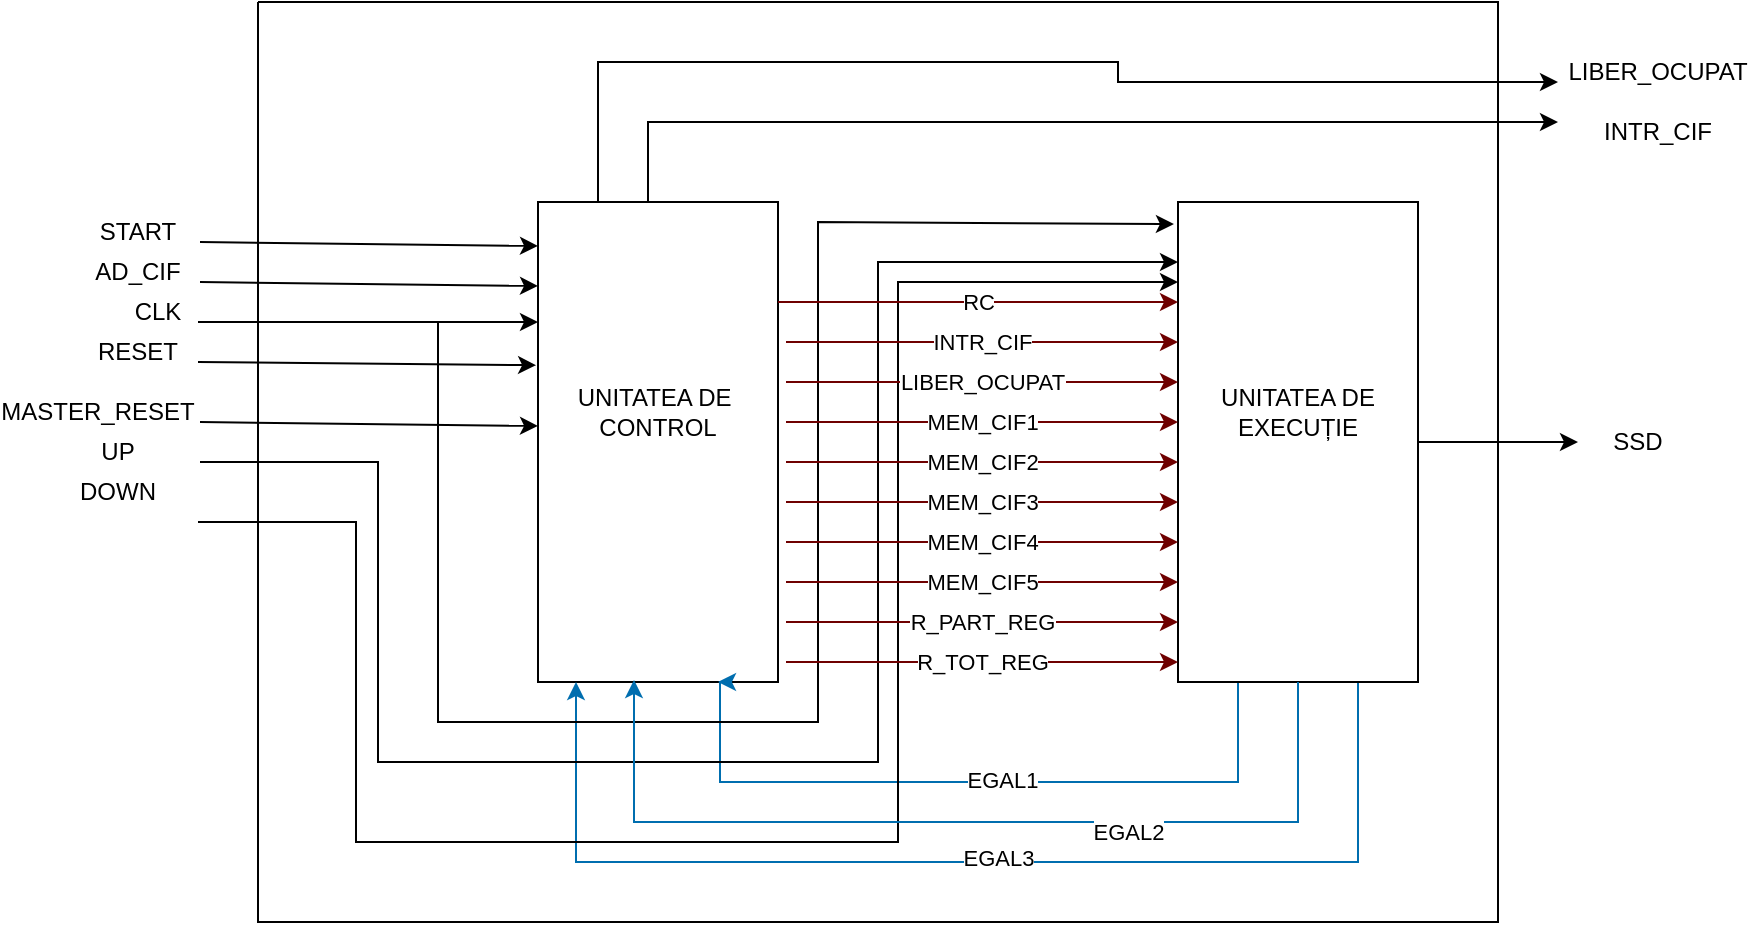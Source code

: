 <mxfile version="21.3.5" type="device">
  <diagram name="Page-1" id="tjMLy3e9W4_cnaeNJdZX">
    <mxGraphModel dx="2284" dy="760" grid="1" gridSize="10" guides="1" tooltips="1" connect="1" arrows="1" fold="1" page="1" pageScale="1" pageWidth="850" pageHeight="1100" math="0" shadow="0">
      <root>
        <mxCell id="0" />
        <mxCell id="1" parent="0" />
        <mxCell id="d11FBygV71W9qW5zlj42-34" style="edgeStyle=orthogonalEdgeStyle;rounded=0;orthogonalLoop=1;jettySize=auto;html=1;exitX=0.25;exitY=0;exitDx=0;exitDy=0;" parent="1" source="d11FBygV71W9qW5zlj42-1" edge="1">
          <mxGeometry relative="1" as="geometry">
            <mxPoint x="700" y="140" as="targetPoint" />
            <Array as="points">
              <mxPoint x="220" y="130" />
              <mxPoint x="480" y="130" />
            </Array>
          </mxGeometry>
        </mxCell>
        <mxCell id="d11FBygV71W9qW5zlj42-1" value="" style="rounded=0;whiteSpace=wrap;html=1;" parent="1" vertex="1">
          <mxGeometry x="190" y="200" width="120" height="240" as="geometry" />
        </mxCell>
        <mxCell id="d11FBygV71W9qW5zlj42-38" style="edgeStyle=orthogonalEdgeStyle;rounded=0;orthogonalLoop=1;jettySize=auto;html=1;exitX=1;exitY=0.5;exitDx=0;exitDy=0;entryX=0;entryY=0.5;entryDx=0;entryDy=0;" parent="1" source="d11FBygV71W9qW5zlj42-2" target="d11FBygV71W9qW5zlj42-39" edge="1">
          <mxGeometry relative="1" as="geometry">
            <mxPoint x="680" y="320.333" as="targetPoint" />
          </mxGeometry>
        </mxCell>
        <mxCell id="pYYE9GU2KqEAjfHzNZUf-39" style="edgeStyle=orthogonalEdgeStyle;rounded=0;orthogonalLoop=1;jettySize=auto;html=1;exitX=0.25;exitY=1;exitDx=0;exitDy=0;entryX=0.75;entryY=1;entryDx=0;entryDy=0;fillColor=#1ba1e2;strokeColor=#006EAF;" edge="1" parent="1" source="d11FBygV71W9qW5zlj42-2" target="d11FBygV71W9qW5zlj42-1">
          <mxGeometry relative="1" as="geometry">
            <mxPoint x="280" y="540" as="targetPoint" />
            <Array as="points">
              <mxPoint x="540" y="490" />
              <mxPoint x="281" y="490" />
            </Array>
          </mxGeometry>
        </mxCell>
        <mxCell id="pYYE9GU2KqEAjfHzNZUf-44" value="EGAL1" style="edgeLabel;html=1;align=center;verticalAlign=middle;resizable=0;points=[];" vertex="1" connectable="0" parent="pYYE9GU2KqEAjfHzNZUf-39">
          <mxGeometry x="-0.064" y="-1" relative="1" as="geometry">
            <mxPoint as="offset" />
          </mxGeometry>
        </mxCell>
        <mxCell id="pYYE9GU2KqEAjfHzNZUf-43" style="edgeStyle=orthogonalEdgeStyle;rounded=0;orthogonalLoop=1;jettySize=auto;html=1;exitX=0.75;exitY=1;exitDx=0;exitDy=0;fillColor=#1ba1e2;strokeColor=#006EAF;" edge="1" parent="1" source="d11FBygV71W9qW5zlj42-2">
          <mxGeometry relative="1" as="geometry">
            <mxPoint x="209" y="440" as="targetPoint" />
            <Array as="points">
              <mxPoint x="600" y="530" />
              <mxPoint x="209" y="530" />
            </Array>
          </mxGeometry>
        </mxCell>
        <mxCell id="pYYE9GU2KqEAjfHzNZUf-46" value="EGAL3" style="edgeLabel;html=1;align=center;verticalAlign=middle;resizable=0;points=[];" vertex="1" connectable="0" parent="pYYE9GU2KqEAjfHzNZUf-43">
          <mxGeometry x="-0.053" y="-2" relative="1" as="geometry">
            <mxPoint as="offset" />
          </mxGeometry>
        </mxCell>
        <mxCell id="d11FBygV71W9qW5zlj42-2" value="" style="rounded=0;whiteSpace=wrap;html=1;" parent="1" vertex="1">
          <mxGeometry x="510" y="200" width="120" height="240" as="geometry" />
        </mxCell>
        <mxCell id="d11FBygV71W9qW5zlj42-8" value="" style="endArrow=classic;html=1;rounded=0;entryX=0;entryY=0.25;entryDx=0;entryDy=0;" parent="1" target="d11FBygV71W9qW5zlj42-1" edge="1">
          <mxGeometry width="50" height="50" relative="1" as="geometry">
            <mxPoint x="20" y="260" as="sourcePoint" />
            <mxPoint x="90" y="260" as="targetPoint" />
          </mxGeometry>
        </mxCell>
        <mxCell id="d11FBygV71W9qW5zlj42-9" value="" style="endArrow=classic;html=1;rounded=0;entryX=-0.008;entryY=0.34;entryDx=0;entryDy=0;entryPerimeter=0;" parent="1" target="d11FBygV71W9qW5zlj42-1" edge="1">
          <mxGeometry width="50" height="50" relative="1" as="geometry">
            <mxPoint x="20" y="280" as="sourcePoint" />
            <mxPoint x="70" y="250" as="targetPoint" />
            <Array as="points" />
          </mxGeometry>
        </mxCell>
        <mxCell id="d11FBygV71W9qW5zlj42-11" value="" style="endArrow=classic;html=1;rounded=0;entryX=-0.008;entryY=0.34;entryDx=0;entryDy=0;entryPerimeter=0;" parent="1" edge="1">
          <mxGeometry width="50" height="50" relative="1" as="geometry">
            <mxPoint x="21" y="310" as="sourcePoint" />
            <mxPoint x="190" y="312" as="targetPoint" />
            <Array as="points" />
          </mxGeometry>
        </mxCell>
        <mxCell id="d11FBygV71W9qW5zlj42-13" value="" style="endArrow=classic;html=1;rounded=0;entryX=0;entryY=0.125;entryDx=0;entryDy=0;entryPerimeter=0;" parent="1" target="d11FBygV71W9qW5zlj42-2" edge="1">
          <mxGeometry width="50" height="50" relative="1" as="geometry">
            <mxPoint x="21" y="330" as="sourcePoint" />
            <mxPoint x="440" y="480" as="targetPoint" />
            <Array as="points">
              <mxPoint x="110" y="330" />
              <mxPoint x="110" y="480" />
              <mxPoint x="360" y="480" />
              <mxPoint x="360" y="230" />
            </Array>
          </mxGeometry>
        </mxCell>
        <mxCell id="d11FBygV71W9qW5zlj42-14" value="" style="endArrow=classic;html=1;rounded=0;entryX=-0.008;entryY=0.34;entryDx=0;entryDy=0;entryPerimeter=0;" parent="1" edge="1">
          <mxGeometry width="50" height="50" relative="1" as="geometry">
            <mxPoint x="21" y="240" as="sourcePoint" />
            <mxPoint x="190" y="242" as="targetPoint" />
            <Array as="points" />
          </mxGeometry>
        </mxCell>
        <mxCell id="d11FBygV71W9qW5zlj42-15" value="" style="endArrow=classic;html=1;rounded=0;" parent="1" edge="1">
          <mxGeometry width="50" height="50" relative="1" as="geometry">
            <mxPoint x="20" y="360" as="sourcePoint" />
            <mxPoint x="510" y="240" as="targetPoint" />
            <Array as="points">
              <mxPoint x="99" y="360" />
              <mxPoint x="99" y="520" />
              <mxPoint x="370" y="520" />
              <mxPoint x="370" y="240" />
            </Array>
          </mxGeometry>
        </mxCell>
        <mxCell id="d11FBygV71W9qW5zlj42-16" value="" style="endArrow=classic;html=1;rounded=0;entryX=-0.008;entryY=0.34;entryDx=0;entryDy=0;entryPerimeter=0;" parent="1" edge="1">
          <mxGeometry width="50" height="50" relative="1" as="geometry">
            <mxPoint x="21" y="220" as="sourcePoint" />
            <mxPoint x="190" y="222" as="targetPoint" />
            <Array as="points" />
          </mxGeometry>
        </mxCell>
        <mxCell id="d11FBygV71W9qW5zlj42-19" value="START" style="text;html=1;strokeColor=none;fillColor=none;align=center;verticalAlign=middle;whiteSpace=wrap;rounded=0;" parent="1" vertex="1">
          <mxGeometry x="-40" y="200" width="60" height="30" as="geometry" />
        </mxCell>
        <mxCell id="d11FBygV71W9qW5zlj42-22" value="AD_CIF" style="text;html=1;strokeColor=none;fillColor=none;align=center;verticalAlign=middle;whiteSpace=wrap;rounded=0;" parent="1" vertex="1">
          <mxGeometry x="-40" y="220" width="60" height="30" as="geometry" />
        </mxCell>
        <mxCell id="d11FBygV71W9qW5zlj42-23" value="CLK" style="text;html=1;strokeColor=none;fillColor=none;align=center;verticalAlign=middle;whiteSpace=wrap;rounded=0;" parent="1" vertex="1">
          <mxGeometry x="-30" y="240" width="60" height="30" as="geometry" />
        </mxCell>
        <mxCell id="d11FBygV71W9qW5zlj42-24" value="RESET" style="text;html=1;strokeColor=none;fillColor=none;align=center;verticalAlign=middle;whiteSpace=wrap;rounded=0;" parent="1" vertex="1">
          <mxGeometry x="-40" y="260" width="60" height="30" as="geometry" />
        </mxCell>
        <mxCell id="d11FBygV71W9qW5zlj42-25" value="MASTER_RESET" style="text;html=1;strokeColor=none;fillColor=none;align=center;verticalAlign=middle;whiteSpace=wrap;rounded=0;" parent="1" vertex="1">
          <mxGeometry x="-60" y="290" width="60" height="30" as="geometry" />
        </mxCell>
        <mxCell id="d11FBygV71W9qW5zlj42-26" value="UP" style="text;html=1;strokeColor=none;fillColor=none;align=center;verticalAlign=middle;whiteSpace=wrap;rounded=0;" parent="1" vertex="1">
          <mxGeometry x="-50" y="310" width="60" height="30" as="geometry" />
        </mxCell>
        <mxCell id="d11FBygV71W9qW5zlj42-27" value="DOWN" style="text;html=1;strokeColor=none;fillColor=none;align=center;verticalAlign=middle;whiteSpace=wrap;rounded=0;" parent="1" vertex="1">
          <mxGeometry x="-50" y="330" width="60" height="30" as="geometry" />
        </mxCell>
        <mxCell id="d11FBygV71W9qW5zlj42-30" value="UNITATEA DE&amp;nbsp;&lt;br&gt;CONTROL" style="text;html=1;strokeColor=none;fillColor=none;align=center;verticalAlign=middle;whiteSpace=wrap;rounded=0;" parent="1" vertex="1">
          <mxGeometry x="205" y="290" width="90" height="30" as="geometry" />
        </mxCell>
        <mxCell id="d11FBygV71W9qW5zlj42-31" value="UNITATEA DE&lt;br&gt;EXECUȚIE" style="text;html=1;strokeColor=none;fillColor=none;align=center;verticalAlign=middle;whiteSpace=wrap;rounded=0;" parent="1" vertex="1">
          <mxGeometry x="530" y="290" width="80" height="30" as="geometry" />
        </mxCell>
        <mxCell id="d11FBygV71W9qW5zlj42-32" value="" style="endArrow=classic;html=1;rounded=0;entryX=-0.017;entryY=0.046;entryDx=0;entryDy=0;entryPerimeter=0;" parent="1" edge="1" target="d11FBygV71W9qW5zlj42-2">
          <mxGeometry width="50" height="50" relative="1" as="geometry">
            <mxPoint x="140" y="260" as="sourcePoint" />
            <mxPoint x="510" y="210" as="targetPoint" />
            <Array as="points">
              <mxPoint x="140" y="460" />
              <mxPoint x="330" y="460" />
              <mxPoint x="330" y="210" />
            </Array>
          </mxGeometry>
        </mxCell>
        <mxCell id="d11FBygV71W9qW5zlj42-37" value="" style="endArrow=classic;html=1;rounded=0;" parent="1" edge="1">
          <mxGeometry width="50" height="50" relative="1" as="geometry">
            <mxPoint x="245" y="200" as="sourcePoint" />
            <mxPoint x="700" y="160" as="targetPoint" />
            <Array as="points">
              <mxPoint x="245" y="160" />
              <mxPoint x="360" y="160" />
            </Array>
          </mxGeometry>
        </mxCell>
        <mxCell id="d11FBygV71W9qW5zlj42-39" value="SSD" style="text;html=1;strokeColor=none;fillColor=none;align=center;verticalAlign=middle;whiteSpace=wrap;rounded=0;" parent="1" vertex="1">
          <mxGeometry x="710" y="305" width="60" height="30" as="geometry" />
        </mxCell>
        <mxCell id="d11FBygV71W9qW5zlj42-40" value="LIBER_OCUPAT" style="text;html=1;strokeColor=none;fillColor=none;align=center;verticalAlign=middle;whiteSpace=wrap;rounded=0;" parent="1" vertex="1">
          <mxGeometry x="720" y="120" width="60" height="30" as="geometry" />
        </mxCell>
        <mxCell id="d11FBygV71W9qW5zlj42-41" value="INTR_CIF" style="text;html=1;strokeColor=none;fillColor=none;align=center;verticalAlign=middle;whiteSpace=wrap;rounded=0;" parent="1" vertex="1">
          <mxGeometry x="720" y="150" width="60" height="30" as="geometry" />
        </mxCell>
        <mxCell id="d11FBygV71W9qW5zlj42-44" value="" style="endArrow=none;html=1;rounded=0;" parent="1" edge="1">
          <mxGeometry width="50" height="50" relative="1" as="geometry">
            <mxPoint x="50" y="100" as="sourcePoint" />
            <mxPoint x="50" y="100" as="targetPoint" />
            <Array as="points">
              <mxPoint x="670" y="100" />
              <mxPoint x="670" y="560" />
              <mxPoint x="50" y="560" />
            </Array>
          </mxGeometry>
        </mxCell>
        <mxCell id="pYYE9GU2KqEAjfHzNZUf-2" value="" style="endArrow=classic;html=1;rounded=0;fillColor=#a20025;strokeColor=#6F0000;" edge="1" parent="1">
          <mxGeometry relative="1" as="geometry">
            <mxPoint x="310" y="250" as="sourcePoint" />
            <mxPoint x="510" y="250" as="targetPoint" />
          </mxGeometry>
        </mxCell>
        <mxCell id="pYYE9GU2KqEAjfHzNZUf-3" value="RC" style="edgeLabel;resizable=0;html=1;align=center;verticalAlign=middle;" connectable="0" vertex="1" parent="pYYE9GU2KqEAjfHzNZUf-2">
          <mxGeometry relative="1" as="geometry" />
        </mxCell>
        <mxCell id="pYYE9GU2KqEAjfHzNZUf-4" value="INTR_CIF" style="endArrow=classic;html=1;rounded=0;entryX=-0.033;entryY=0.333;entryDx=0;entryDy=0;entryPerimeter=0;fillColor=#a20025;strokeColor=#6F0000;" edge="1" parent="1">
          <mxGeometry relative="1" as="geometry">
            <mxPoint x="314" y="270" as="sourcePoint" />
            <mxPoint x="510" y="270" as="targetPoint" />
          </mxGeometry>
        </mxCell>
        <mxCell id="pYYE9GU2KqEAjfHzNZUf-18" value="" style="endArrow=classic;html=1;rounded=0;entryX=-0.033;entryY=0.333;entryDx=0;entryDy=0;entryPerimeter=0;fillColor=#a20025;strokeColor=#6F0000;" edge="1" parent="1">
          <mxGeometry relative="1" as="geometry">
            <mxPoint x="314" y="290" as="sourcePoint" />
            <mxPoint x="510" y="290" as="targetPoint" />
          </mxGeometry>
        </mxCell>
        <mxCell id="pYYE9GU2KqEAjfHzNZUf-19" value="LIBER_OCUPAT" style="edgeLabel;resizable=0;html=1;align=center;verticalAlign=middle;" connectable="0" vertex="1" parent="pYYE9GU2KqEAjfHzNZUf-18">
          <mxGeometry relative="1" as="geometry" />
        </mxCell>
        <mxCell id="pYYE9GU2KqEAjfHzNZUf-22" value="" style="endArrow=classic;html=1;rounded=0;entryX=-0.033;entryY=0.333;entryDx=0;entryDy=0;entryPerimeter=0;fillColor=#a20025;strokeColor=#6F0000;" edge="1" parent="1">
          <mxGeometry relative="1" as="geometry">
            <mxPoint x="314" y="310" as="sourcePoint" />
            <mxPoint x="510" y="310" as="targetPoint" />
          </mxGeometry>
        </mxCell>
        <mxCell id="pYYE9GU2KqEAjfHzNZUf-23" value="MEM_CIF1" style="edgeLabel;resizable=0;html=1;align=center;verticalAlign=middle;" connectable="0" vertex="1" parent="pYYE9GU2KqEAjfHzNZUf-22">
          <mxGeometry relative="1" as="geometry" />
        </mxCell>
        <mxCell id="pYYE9GU2KqEAjfHzNZUf-24" value="" style="endArrow=classic;html=1;rounded=0;entryX=-0.033;entryY=0.333;entryDx=0;entryDy=0;entryPerimeter=0;fillColor=#a20025;strokeColor=#6F0000;" edge="1" parent="1">
          <mxGeometry relative="1" as="geometry">
            <mxPoint x="314" y="330" as="sourcePoint" />
            <mxPoint x="510" y="330" as="targetPoint" />
          </mxGeometry>
        </mxCell>
        <mxCell id="pYYE9GU2KqEAjfHzNZUf-25" value="MEM_CIF2" style="edgeLabel;resizable=0;html=1;align=center;verticalAlign=middle;" connectable="0" vertex="1" parent="pYYE9GU2KqEAjfHzNZUf-24">
          <mxGeometry relative="1" as="geometry" />
        </mxCell>
        <mxCell id="pYYE9GU2KqEAjfHzNZUf-26" value="" style="endArrow=classic;html=1;rounded=0;entryX=-0.033;entryY=0.333;entryDx=0;entryDy=0;entryPerimeter=0;fillColor=#a20025;strokeColor=#6F0000;" edge="1" parent="1">
          <mxGeometry relative="1" as="geometry">
            <mxPoint x="314" y="350" as="sourcePoint" />
            <mxPoint x="510" y="350" as="targetPoint" />
          </mxGeometry>
        </mxCell>
        <mxCell id="pYYE9GU2KqEAjfHzNZUf-27" value="MEM_CIF3" style="edgeLabel;resizable=0;html=1;align=center;verticalAlign=middle;" connectable="0" vertex="1" parent="pYYE9GU2KqEAjfHzNZUf-26">
          <mxGeometry relative="1" as="geometry" />
        </mxCell>
        <mxCell id="pYYE9GU2KqEAjfHzNZUf-28" value="" style="endArrow=classic;html=1;rounded=0;entryX=-0.033;entryY=0.333;entryDx=0;entryDy=0;entryPerimeter=0;fillColor=#a20025;strokeColor=#6F0000;" edge="1" parent="1">
          <mxGeometry relative="1" as="geometry">
            <mxPoint x="314" y="370" as="sourcePoint" />
            <mxPoint x="510" y="370" as="targetPoint" />
          </mxGeometry>
        </mxCell>
        <mxCell id="pYYE9GU2KqEAjfHzNZUf-29" value="MEM_CIF4" style="edgeLabel;resizable=0;html=1;align=center;verticalAlign=middle;" connectable="0" vertex="1" parent="pYYE9GU2KqEAjfHzNZUf-28">
          <mxGeometry relative="1" as="geometry" />
        </mxCell>
        <mxCell id="pYYE9GU2KqEAjfHzNZUf-30" value="" style="endArrow=classic;html=1;rounded=0;entryX=-0.033;entryY=0.333;entryDx=0;entryDy=0;entryPerimeter=0;fillColor=#a20025;strokeColor=#6F0000;" edge="1" parent="1">
          <mxGeometry relative="1" as="geometry">
            <mxPoint x="314" y="390" as="sourcePoint" />
            <mxPoint x="510" y="390" as="targetPoint" />
          </mxGeometry>
        </mxCell>
        <mxCell id="pYYE9GU2KqEAjfHzNZUf-31" value="MEM_CIF5" style="edgeLabel;resizable=0;html=1;align=center;verticalAlign=middle;" connectable="0" vertex="1" parent="pYYE9GU2KqEAjfHzNZUf-30">
          <mxGeometry relative="1" as="geometry" />
        </mxCell>
        <mxCell id="pYYE9GU2KqEAjfHzNZUf-33" value="" style="endArrow=classic;html=1;rounded=0;entryX=-0.033;entryY=0.333;entryDx=0;entryDy=0;entryPerimeter=0;fillColor=#a20025;strokeColor=#6F0000;" edge="1" parent="1">
          <mxGeometry relative="1" as="geometry">
            <mxPoint x="314" y="410" as="sourcePoint" />
            <mxPoint x="510" y="410" as="targetPoint" />
          </mxGeometry>
        </mxCell>
        <mxCell id="pYYE9GU2KqEAjfHzNZUf-34" value="R_PART_REG" style="edgeLabel;resizable=0;html=1;align=center;verticalAlign=middle;" connectable="0" vertex="1" parent="pYYE9GU2KqEAjfHzNZUf-33">
          <mxGeometry relative="1" as="geometry">
            <mxPoint as="offset" />
          </mxGeometry>
        </mxCell>
        <mxCell id="pYYE9GU2KqEAjfHzNZUf-35" value="" style="endArrow=classic;html=1;rounded=0;entryX=-0.033;entryY=0.333;entryDx=0;entryDy=0;entryPerimeter=0;fillColor=#a20025;strokeColor=#6F0000;" edge="1" parent="1">
          <mxGeometry relative="1" as="geometry">
            <mxPoint x="314" y="430" as="sourcePoint" />
            <mxPoint x="510" y="430" as="targetPoint" />
          </mxGeometry>
        </mxCell>
        <mxCell id="pYYE9GU2KqEAjfHzNZUf-36" value="R_TOT_REG" style="edgeLabel;resizable=0;html=1;align=center;verticalAlign=middle;" connectable="0" vertex="1" parent="pYYE9GU2KqEAjfHzNZUf-35">
          <mxGeometry relative="1" as="geometry">
            <mxPoint as="offset" />
          </mxGeometry>
        </mxCell>
        <mxCell id="pYYE9GU2KqEAjfHzNZUf-40" style="edgeStyle=orthogonalEdgeStyle;rounded=0;orthogonalLoop=1;jettySize=auto;html=1;exitX=0.25;exitY=1;exitDx=0;exitDy=0;fillColor=#1ba1e2;strokeColor=#006EAF;entryX=0.408;entryY=0.996;entryDx=0;entryDy=0;entryPerimeter=0;" edge="1" parent="1" target="d11FBygV71W9qW5zlj42-1">
          <mxGeometry relative="1" as="geometry">
            <mxPoint x="240" y="490" as="targetPoint" />
            <mxPoint x="570" y="440" as="sourcePoint" />
            <Array as="points">
              <mxPoint x="570" y="510" />
              <mxPoint x="238" y="510" />
            </Array>
          </mxGeometry>
        </mxCell>
        <mxCell id="pYYE9GU2KqEAjfHzNZUf-45" value="EGAL2" style="edgeLabel;html=1;align=center;verticalAlign=middle;resizable=0;points=[];" vertex="1" connectable="0" parent="pYYE9GU2KqEAjfHzNZUf-40">
          <mxGeometry x="-0.346" y="5" relative="1" as="geometry">
            <mxPoint as="offset" />
          </mxGeometry>
        </mxCell>
      </root>
    </mxGraphModel>
  </diagram>
</mxfile>
